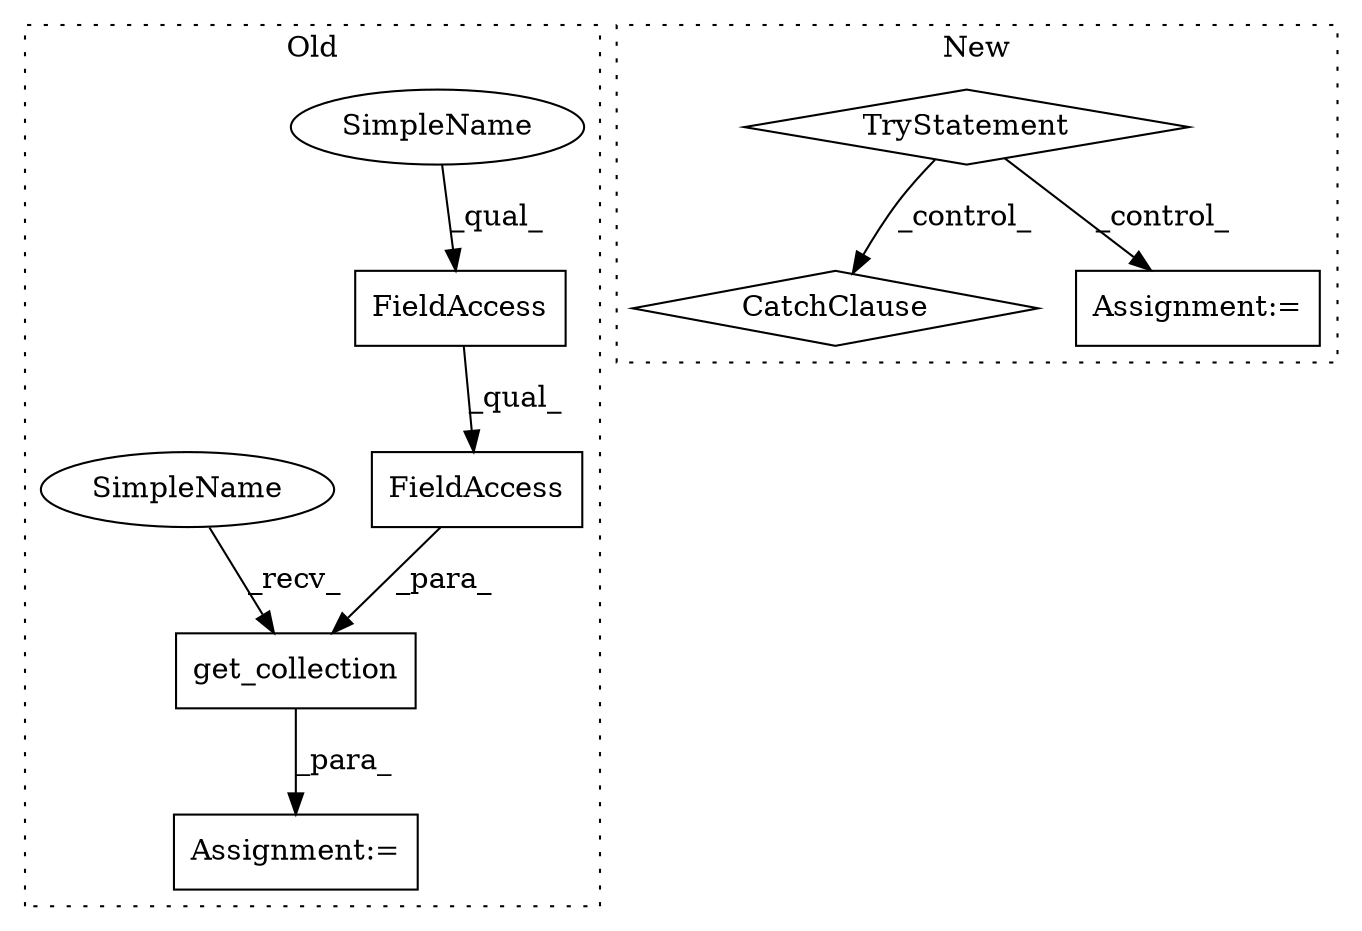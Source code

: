 digraph G {
subgraph cluster0 {
1 [label="get_collection" a="32" s="2883,2928" l="15,1" shape="box"];
3 [label="FieldAccess" a="22" s="2898" l="30" shape="box"];
5 [label="Assignment:=" a="7" s="2871" l="1" shape="box"];
7 [label="FieldAccess" a="22" s="2898" l="20" shape="box"];
8 [label="SimpleName" a="42" s="2898" l="10" shape="ellipse"];
9 [label="SimpleName" a="42" s="2872" l="10" shape="ellipse"];
label = "Old";
style="dotted";
}
subgraph cluster1 {
2 [label="CatchClause" a="12" s="4190,4226" l="15,2" shape="diamond"];
4 [label="TryStatement" a="54" s="4115" l="4" shape="diamond"];
6 [label="Assignment:=" a="7" s="4135" l="1" shape="box"];
label = "New";
style="dotted";
}
1 -> 5 [label="_para_"];
3 -> 1 [label="_para_"];
4 -> 2 [label="_control_"];
4 -> 6 [label="_control_"];
7 -> 3 [label="_qual_"];
8 -> 7 [label="_qual_"];
9 -> 1 [label="_recv_"];
}